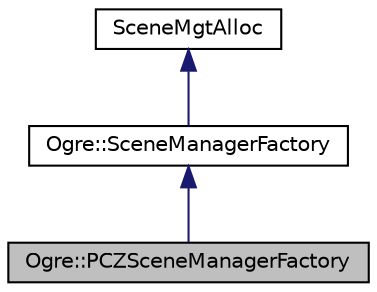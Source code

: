 digraph "Ogre::PCZSceneManagerFactory"
{
  bgcolor="transparent";
  edge [fontname="Helvetica",fontsize="10",labelfontname="Helvetica",labelfontsize="10"];
  node [fontname="Helvetica",fontsize="10",shape=record];
  Node0 [label="Ogre::PCZSceneManagerFactory",height=0.2,width=0.4,color="black", fillcolor="grey75", style="filled", fontcolor="black"];
  Node1 -> Node0 [dir="back",color="midnightblue",fontsize="10",style="solid",fontname="Helvetica"];
  Node1 [label="Ogre::SceneManagerFactory",height=0.2,width=0.4,color="black",URL="$class_ogre_1_1_scene_manager_factory.html",tooltip="Class which will create instances of a given SceneManager. "];
  Node2 -> Node1 [dir="back",color="midnightblue",fontsize="10",style="solid",fontname="Helvetica"];
  Node2 [label="SceneMgtAlloc",height=0.2,width=0.4,color="black",URL="$class_ogre_1_1_allocated_object.html"];
}
